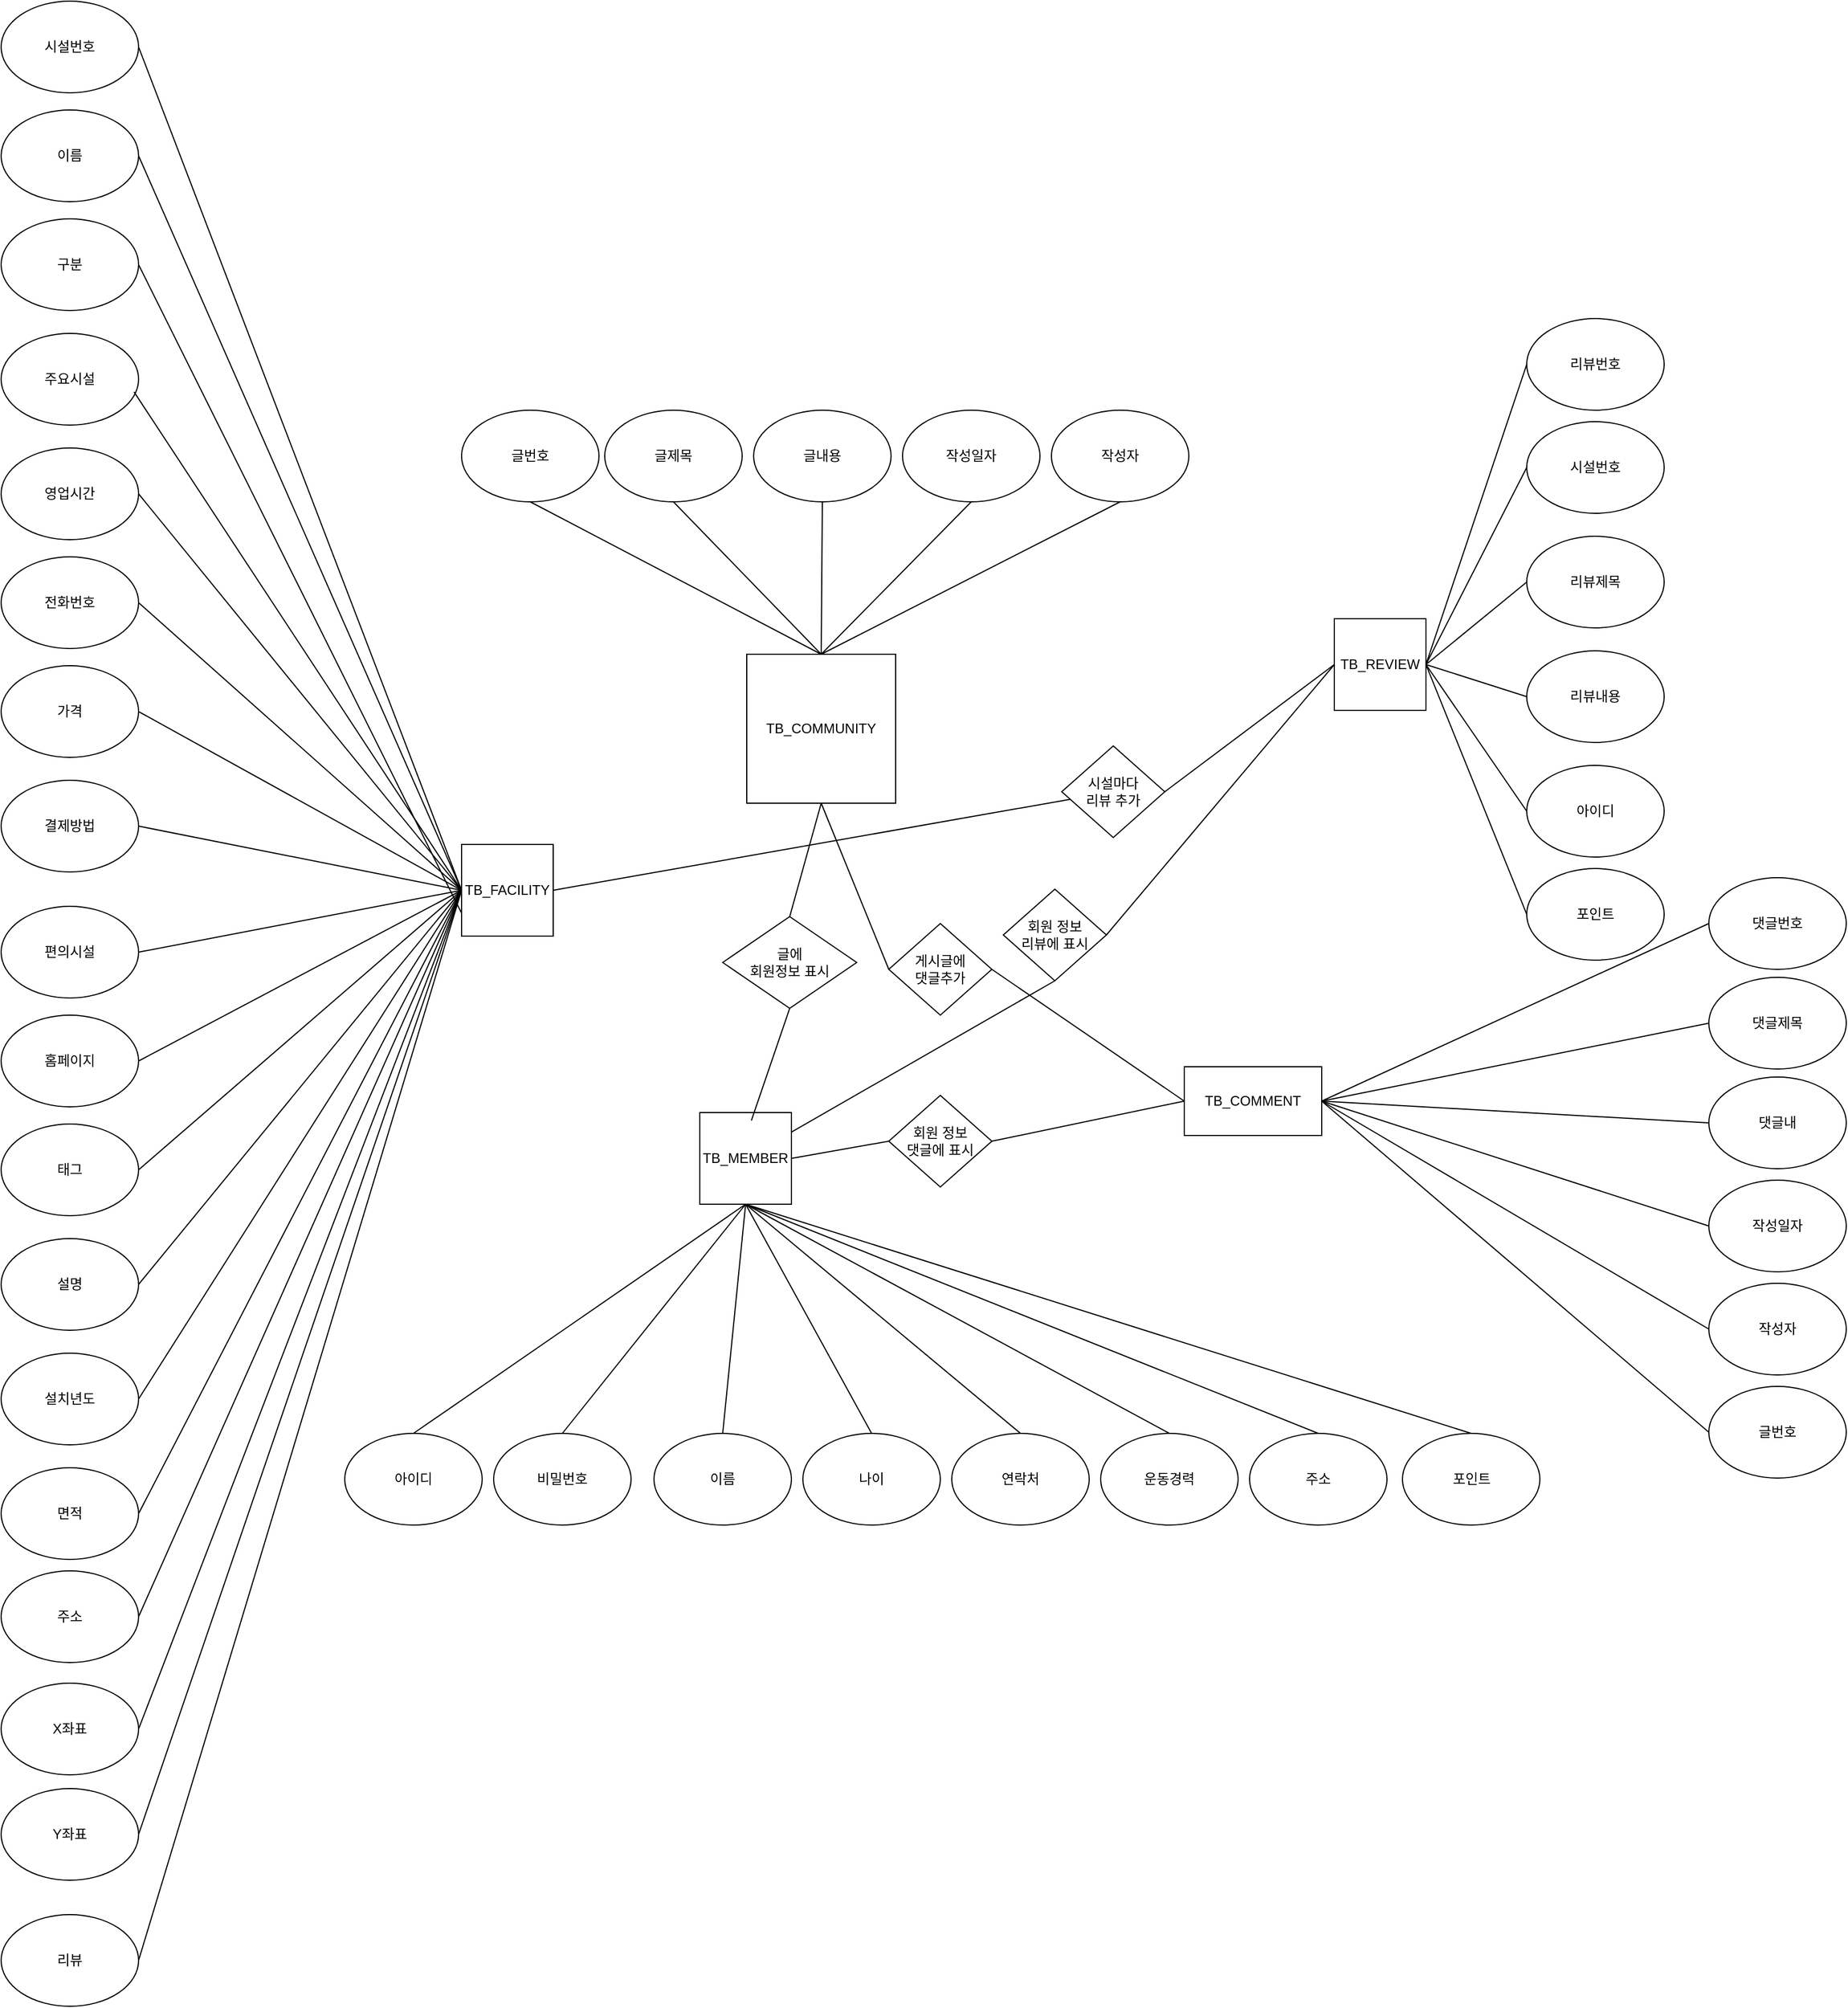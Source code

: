<mxfile version="21.6.6" type="github">
  <diagram id="prtHgNgQTEPvFCAcTncT" name="Page-1">
    <mxGraphModel dx="2700" dy="2187" grid="0" gridSize="10" guides="1" tooltips="1" connect="1" arrows="1" fold="1" page="0" pageScale="1" pageWidth="827" pageHeight="1169" math="0" shadow="0">
      <root>
        <mxCell id="0" />
        <mxCell id="1" parent="0" />
        <mxCell id="vGOoMCBMk2-ikO05M16r-1" value="시설번호" style="ellipse;whiteSpace=wrap;html=1;" parent="1" vertex="1">
          <mxGeometry x="-810" y="-1150" width="120" height="80" as="geometry" />
        </mxCell>
        <mxCell id="vGOoMCBMk2-ikO05M16r-2" value="TB_FACILITY" style="whiteSpace=wrap;html=1;aspect=fixed;" parent="1" vertex="1">
          <mxGeometry x="-408" y="-414" width="80" height="80" as="geometry" />
        </mxCell>
        <mxCell id="vGOoMCBMk2-ikO05M16r-4" value="" style="endArrow=none;html=1;rounded=0;exitX=1;exitY=0.5;exitDx=0;exitDy=0;entryX=0;entryY=0.5;entryDx=0;entryDy=0;" parent="1" source="vGOoMCBMk2-ikO05M16r-1" target="vGOoMCBMk2-ikO05M16r-2" edge="1">
          <mxGeometry width="50" height="50" relative="1" as="geometry">
            <mxPoint x="-330" y="-360" as="sourcePoint" />
            <mxPoint x="-280" y="-410" as="targetPoint" />
          </mxGeometry>
        </mxCell>
        <mxCell id="vGOoMCBMk2-ikO05M16r-5" value="이름" style="ellipse;whiteSpace=wrap;html=1;" parent="1" vertex="1">
          <mxGeometry x="-810" y="-1055" width="120" height="80" as="geometry" />
        </mxCell>
        <mxCell id="vGOoMCBMk2-ikO05M16r-6" value="" style="endArrow=none;html=1;rounded=0;exitX=1;exitY=0.5;exitDx=0;exitDy=0;entryX=0;entryY=0.5;entryDx=0;entryDy=0;" parent="1" source="vGOoMCBMk2-ikO05M16r-5" target="vGOoMCBMk2-ikO05M16r-2" edge="1">
          <mxGeometry width="50" height="50" relative="1" as="geometry">
            <mxPoint x="-560" y="-185" as="sourcePoint" />
            <mxPoint x="-350" y="-205" as="targetPoint" />
          </mxGeometry>
        </mxCell>
        <mxCell id="vGOoMCBMk2-ikO05M16r-7" value="구분" style="ellipse;whiteSpace=wrap;html=1;" parent="1" vertex="1">
          <mxGeometry x="-810" y="-960" width="120" height="80" as="geometry" />
        </mxCell>
        <mxCell id="vGOoMCBMk2-ikO05M16r-8" value="" style="endArrow=none;html=1;rounded=0;exitX=1;exitY=0.5;exitDx=0;exitDy=0;entryX=0;entryY=0.75;entryDx=0;entryDy=0;" parent="1" source="vGOoMCBMk2-ikO05M16r-7" target="vGOoMCBMk2-ikO05M16r-2" edge="1">
          <mxGeometry width="50" height="50" relative="1" as="geometry">
            <mxPoint x="-550" y="-105" as="sourcePoint" />
            <mxPoint x="-350" y="-280" as="targetPoint" />
          </mxGeometry>
        </mxCell>
        <mxCell id="vGOoMCBMk2-ikO05M16r-10" value="주요시설" style="ellipse;whiteSpace=wrap;html=1;" parent="1" vertex="1">
          <mxGeometry x="-810" y="-860" width="120" height="80" as="geometry" />
        </mxCell>
        <mxCell id="vGOoMCBMk2-ikO05M16r-11" value="" style="endArrow=none;html=1;rounded=0;exitX=0.967;exitY=0.638;exitDx=0;exitDy=0;exitPerimeter=0;entryX=0;entryY=0.5;entryDx=0;entryDy=0;" parent="1" source="vGOoMCBMk2-ikO05M16r-10" target="vGOoMCBMk2-ikO05M16r-2" edge="1">
          <mxGeometry width="50" height="50" relative="1" as="geometry">
            <mxPoint x="-690" y="-820" as="sourcePoint" />
            <mxPoint x="-421" y="-181" as="targetPoint" />
          </mxGeometry>
        </mxCell>
        <mxCell id="vGOoMCBMk2-ikO05M16r-20" value="결제방법" style="ellipse;whiteSpace=wrap;html=1;" parent="1" vertex="1">
          <mxGeometry x="-810" y="-470" width="120" height="80" as="geometry" />
        </mxCell>
        <mxCell id="vGOoMCBMk2-ikO05M16r-21" value="가격" style="ellipse;whiteSpace=wrap;html=1;" parent="1" vertex="1">
          <mxGeometry x="-810" y="-570" width="120" height="80" as="geometry" />
        </mxCell>
        <mxCell id="vGOoMCBMk2-ikO05M16r-22" value="전화번호" style="ellipse;whiteSpace=wrap;html=1;" parent="1" vertex="1">
          <mxGeometry x="-810" y="-665" width="120" height="80" as="geometry" />
        </mxCell>
        <mxCell id="vGOoMCBMk2-ikO05M16r-23" value="영업시간" style="ellipse;whiteSpace=wrap;html=1;" parent="1" vertex="1">
          <mxGeometry x="-810" y="-760" width="120" height="80" as="geometry" />
        </mxCell>
        <mxCell id="vGOoMCBMk2-ikO05M16r-24" value="편의시설" style="ellipse;whiteSpace=wrap;html=1;" parent="1" vertex="1">
          <mxGeometry x="-810" y="-360" width="120" height="80" as="geometry" />
        </mxCell>
        <mxCell id="vGOoMCBMk2-ikO05M16r-25" value="홈페이지" style="ellipse;whiteSpace=wrap;html=1;" parent="1" vertex="1">
          <mxGeometry x="-810" y="-265" width="120" height="80" as="geometry" />
        </mxCell>
        <mxCell id="vGOoMCBMk2-ikO05M16r-26" value="태그" style="ellipse;whiteSpace=wrap;html=1;" parent="1" vertex="1">
          <mxGeometry x="-810" y="-170" width="120" height="80" as="geometry" />
        </mxCell>
        <mxCell id="vGOoMCBMk2-ikO05M16r-27" value="설명" style="ellipse;whiteSpace=wrap;html=1;" parent="1" vertex="1">
          <mxGeometry x="-810" y="-70" width="120" height="80" as="geometry" />
        </mxCell>
        <mxCell id="ZeWv8mCZg6Lv4Q8P0mIy-1" value="X좌표" style="ellipse;whiteSpace=wrap;html=1;" parent="1" vertex="1">
          <mxGeometry x="-810" y="318" width="120" height="80" as="geometry" />
        </mxCell>
        <mxCell id="ZeWv8mCZg6Lv4Q8P0mIy-2" value="설치년도" style="ellipse;whiteSpace=wrap;html=1;" parent="1" vertex="1">
          <mxGeometry x="-810" y="30" width="120" height="80" as="geometry" />
        </mxCell>
        <mxCell id="ZeWv8mCZg6Lv4Q8P0mIy-3" value="면적" style="ellipse;whiteSpace=wrap;html=1;" parent="1" vertex="1">
          <mxGeometry x="-810" y="130" width="120" height="80" as="geometry" />
        </mxCell>
        <mxCell id="ZeWv8mCZg6Lv4Q8P0mIy-4" value="주소" style="ellipse;whiteSpace=wrap;html=1;" parent="1" vertex="1">
          <mxGeometry x="-810" y="220" width="120" height="80" as="geometry" />
        </mxCell>
        <mxCell id="ZeWv8mCZg6Lv4Q8P0mIy-5" value="Y좌표" style="ellipse;whiteSpace=wrap;html=1;" parent="1" vertex="1">
          <mxGeometry x="-810" y="410" width="120" height="80" as="geometry" />
        </mxCell>
        <mxCell id="ZeWv8mCZg6Lv4Q8P0mIy-7" value="리뷰" style="ellipse;whiteSpace=wrap;html=1;" parent="1" vertex="1">
          <mxGeometry x="-810" y="520" width="120" height="80" as="geometry" />
        </mxCell>
        <mxCell id="ZeWv8mCZg6Lv4Q8P0mIy-8" value="" style="endArrow=none;html=1;rounded=0;exitX=1;exitY=0.5;exitDx=0;exitDy=0;entryX=0;entryY=0.5;entryDx=0;entryDy=0;" parent="1" source="vGOoMCBMk2-ikO05M16r-20" target="vGOoMCBMk2-ikO05M16r-2" edge="1">
          <mxGeometry width="50" height="50" relative="1" as="geometry">
            <mxPoint x="-800" y="-394.5" as="sourcePoint" />
            <mxPoint x="-456" y="134.5" as="targetPoint" />
          </mxGeometry>
        </mxCell>
        <mxCell id="ZeWv8mCZg6Lv4Q8P0mIy-9" value="" style="endArrow=none;html=1;rounded=0;exitX=1;exitY=0.5;exitDx=0;exitDy=0;entryX=0;entryY=0.5;entryDx=0;entryDy=0;" parent="1" source="vGOoMCBMk2-ikO05M16r-21" target="vGOoMCBMk2-ikO05M16r-2" edge="1">
          <mxGeometry width="50" height="50" relative="1" as="geometry">
            <mxPoint x="-1060" y="-520" as="sourcePoint" />
            <mxPoint x="-720" y="120" as="targetPoint" />
          </mxGeometry>
        </mxCell>
        <mxCell id="ZeWv8mCZg6Lv4Q8P0mIy-10" value="" style="endArrow=none;html=1;rounded=0;exitX=1;exitY=0.5;exitDx=0;exitDy=0;entryX=0;entryY=0.5;entryDx=0;entryDy=0;" parent="1" source="vGOoMCBMk2-ikO05M16r-22" target="vGOoMCBMk2-ikO05M16r-2" edge="1">
          <mxGeometry width="50" height="50" relative="1" as="geometry">
            <mxPoint x="-640" y="-665" as="sourcePoint" />
            <mxPoint x="-326.04" y="-30" as="targetPoint" />
          </mxGeometry>
        </mxCell>
        <mxCell id="ZeWv8mCZg6Lv4Q8P0mIy-11" value="" style="endArrow=none;html=1;rounded=0;exitX=1;exitY=0.5;exitDx=0;exitDy=0;entryX=0;entryY=0.5;entryDx=0;entryDy=0;" parent="1" source="vGOoMCBMk2-ikO05M16r-23" target="vGOoMCBMk2-ikO05M16r-2" edge="1">
          <mxGeometry width="50" height="50" relative="1" as="geometry">
            <mxPoint x="-716.04" y="-860" as="sourcePoint" />
            <mxPoint x="-376.04" y="-30" as="targetPoint" />
          </mxGeometry>
        </mxCell>
        <mxCell id="ZeWv8mCZg6Lv4Q8P0mIy-12" value="" style="endArrow=none;html=1;rounded=0;exitX=1;exitY=0.5;exitDx=0;exitDy=0;entryX=0;entryY=0.5;entryDx=0;entryDy=0;" parent="1" source="vGOoMCBMk2-ikO05M16r-26" target="vGOoMCBMk2-ikO05M16r-2" edge="1">
          <mxGeometry width="50" height="50" relative="1" as="geometry">
            <mxPoint x="-700" y="-200" as="sourcePoint" />
            <mxPoint x="-360" y="240" as="targetPoint" />
          </mxGeometry>
        </mxCell>
        <mxCell id="ZeWv8mCZg6Lv4Q8P0mIy-13" value="" style="endArrow=none;html=1;rounded=0;exitX=1;exitY=0.5;exitDx=0;exitDy=0;entryX=0;entryY=0.5;entryDx=0;entryDy=0;" parent="1" source="vGOoMCBMk2-ikO05M16r-24" target="vGOoMCBMk2-ikO05M16r-2" edge="1">
          <mxGeometry width="50" height="50" relative="1" as="geometry">
            <mxPoint x="-680.04" y="-370.04" as="sourcePoint" />
            <mxPoint x="-336.04" y="158.96" as="targetPoint" />
          </mxGeometry>
        </mxCell>
        <mxCell id="ZeWv8mCZg6Lv4Q8P0mIy-14" value="" style="endArrow=none;html=1;rounded=0;entryX=0;entryY=0.5;entryDx=0;entryDy=0;exitX=1;exitY=0.5;exitDx=0;exitDy=0;" parent="1" source="vGOoMCBMk2-ikO05M16r-25" target="vGOoMCBMk2-ikO05M16r-2" edge="1">
          <mxGeometry width="50" height="50" relative="1" as="geometry">
            <mxPoint x="-670" y="-220" as="sourcePoint" />
            <mxPoint x="-370" y="110.0" as="targetPoint" />
          </mxGeometry>
        </mxCell>
        <mxCell id="ZeWv8mCZg6Lv4Q8P0mIy-15" value="" style="endArrow=none;html=1;rounded=0;exitX=1;exitY=0.5;exitDx=0;exitDy=0;entryX=0;entryY=0.5;entryDx=0;entryDy=0;" parent="1" source="vGOoMCBMk2-ikO05M16r-27" target="vGOoMCBMk2-ikO05M16r-2" edge="1">
          <mxGeometry width="50" height="50" relative="1" as="geometry">
            <mxPoint x="-676.04" y="-91.04" as="sourcePoint" />
            <mxPoint x="-336.04" y="158.96" as="targetPoint" />
          </mxGeometry>
        </mxCell>
        <mxCell id="ZeWv8mCZg6Lv4Q8P0mIy-16" value="" style="endArrow=none;html=1;rounded=0;exitX=1;exitY=0.5;exitDx=0;exitDy=0;entryX=0;entryY=0.5;entryDx=0;entryDy=0;" parent="1" source="ZeWv8mCZg6Lv4Q8P0mIy-2" target="vGOoMCBMk2-ikO05M16r-2" edge="1">
          <mxGeometry width="50" height="50" relative="1" as="geometry">
            <mxPoint x="-690" y="80.0" as="sourcePoint" />
            <mxPoint x="-350" y="230.0" as="targetPoint" />
          </mxGeometry>
        </mxCell>
        <mxCell id="ZeWv8mCZg6Lv4Q8P0mIy-26" value="" style="endArrow=none;html=1;rounded=0;entryX=0;entryY=0.5;entryDx=0;entryDy=0;exitX=1;exitY=0.5;exitDx=0;exitDy=0;" parent="1" source="ZeWv8mCZg6Lv4Q8P0mIy-4" target="vGOoMCBMk2-ikO05M16r-2" edge="1">
          <mxGeometry width="50" height="50" relative="1" as="geometry">
            <mxPoint x="-590" y="240" as="sourcePoint" />
            <mxPoint x="-340" y="190" as="targetPoint" />
          </mxGeometry>
        </mxCell>
        <mxCell id="ZeWv8mCZg6Lv4Q8P0mIy-27" value="" style="endArrow=none;html=1;rounded=0;exitX=1;exitY=0.5;exitDx=0;exitDy=0;entryX=0;entryY=0.5;entryDx=0;entryDy=0;" parent="1" source="ZeWv8mCZg6Lv4Q8P0mIy-1" target="vGOoMCBMk2-ikO05M16r-2" edge="1">
          <mxGeometry width="50" height="50" relative="1" as="geometry">
            <mxPoint x="-700" y="330" as="sourcePoint" />
            <mxPoint x="-360" y="180" as="targetPoint" />
          </mxGeometry>
        </mxCell>
        <mxCell id="ZeWv8mCZg6Lv4Q8P0mIy-28" value="" style="endArrow=none;html=1;rounded=0;exitX=1;exitY=0.5;exitDx=0;exitDy=0;entryX=0;entryY=0.5;entryDx=0;entryDy=0;" parent="1" source="ZeWv8mCZg6Lv4Q8P0mIy-5" target="vGOoMCBMk2-ikO05M16r-2" edge="1">
          <mxGeometry width="50" height="50" relative="1" as="geometry">
            <mxPoint x="-670" y="420" as="sourcePoint" />
            <mxPoint x="-330" y="170" as="targetPoint" />
          </mxGeometry>
        </mxCell>
        <mxCell id="ZeWv8mCZg6Lv4Q8P0mIy-29" value="" style="endArrow=none;html=1;rounded=0;exitX=1;exitY=0.5;exitDx=0;exitDy=0;entryX=0;entryY=0.5;entryDx=0;entryDy=0;" parent="1" source="ZeWv8mCZg6Lv4Q8P0mIy-7" target="vGOoMCBMk2-ikO05M16r-2" edge="1">
          <mxGeometry width="50" height="50" relative="1" as="geometry">
            <mxPoint x="-690" y="565" as="sourcePoint" />
            <mxPoint x="-340" y="-280" as="targetPoint" />
          </mxGeometry>
        </mxCell>
        <mxCell id="ZeWv8mCZg6Lv4Q8P0mIy-30" value="" style="endArrow=none;html=1;rounded=0;exitX=1;exitY=0.5;exitDx=0;exitDy=0;entryX=0;entryY=0.5;entryDx=0;entryDy=0;" parent="1" source="ZeWv8mCZg6Lv4Q8P0mIy-3" target="vGOoMCBMk2-ikO05M16r-2" edge="1">
          <mxGeometry width="50" height="50" relative="1" as="geometry">
            <mxPoint x="-690" y="150" as="sourcePoint" />
            <mxPoint x="-330" y="150" as="targetPoint" />
          </mxGeometry>
        </mxCell>
        <mxCell id="ZeWv8mCZg6Lv4Q8P0mIy-32" value="TB_COMMENT" style="rounded=0;whiteSpace=wrap;html=1;" parent="1" vertex="1">
          <mxGeometry x="223" y="-220" width="120" height="60" as="geometry" />
        </mxCell>
        <mxCell id="ZeWv8mCZg6Lv4Q8P0mIy-36" value="TB_REVIEW" style="whiteSpace=wrap;html=1;aspect=fixed;" parent="1" vertex="1">
          <mxGeometry x="354" y="-611" width="80" height="80" as="geometry" />
        </mxCell>
        <mxCell id="ZeWv8mCZg6Lv4Q8P0mIy-82" value="리뷰번호" style="ellipse;whiteSpace=wrap;html=1;" parent="1" vertex="1">
          <mxGeometry x="522" y="-873" width="120" height="80" as="geometry" />
        </mxCell>
        <mxCell id="ZeWv8mCZg6Lv4Q8P0mIy-83" value="시설번호" style="ellipse;whiteSpace=wrap;html=1;" parent="1" vertex="1">
          <mxGeometry x="522" y="-783" width="120" height="80" as="geometry" />
        </mxCell>
        <mxCell id="ZeWv8mCZg6Lv4Q8P0mIy-84" value="리뷰제목" style="ellipse;whiteSpace=wrap;html=1;" parent="1" vertex="1">
          <mxGeometry x="522" y="-683" width="120" height="80" as="geometry" />
        </mxCell>
        <mxCell id="ZeWv8mCZg6Lv4Q8P0mIy-85" value="리뷰내용" style="ellipse;whiteSpace=wrap;html=1;" parent="1" vertex="1">
          <mxGeometry x="522" y="-583" width="120" height="80" as="geometry" />
        </mxCell>
        <mxCell id="ZeWv8mCZg6Lv4Q8P0mIy-86" value="아이디" style="ellipse;whiteSpace=wrap;html=1;" parent="1" vertex="1">
          <mxGeometry x="522" y="-483" width="120" height="80" as="geometry" />
        </mxCell>
        <mxCell id="ZeWv8mCZg6Lv4Q8P0mIy-87" value="포인트" style="ellipse;whiteSpace=wrap;html=1;" parent="1" vertex="1">
          <mxGeometry x="522" y="-393" width="120" height="80" as="geometry" />
        </mxCell>
        <mxCell id="ZeWv8mCZg6Lv4Q8P0mIy-88" value="" style="endArrow=none;html=1;rounded=0;entryX=0;entryY=0.5;entryDx=0;entryDy=0;exitX=1;exitY=0.5;exitDx=0;exitDy=0;" parent="1" source="ZeWv8mCZg6Lv4Q8P0mIy-36" target="ZeWv8mCZg6Lv4Q8P0mIy-82" edge="1">
          <mxGeometry width="50" height="50" relative="1" as="geometry">
            <mxPoint x="30" y="-100" as="sourcePoint" />
            <mxPoint x="80" y="-150" as="targetPoint" />
          </mxGeometry>
        </mxCell>
        <mxCell id="ZeWv8mCZg6Lv4Q8P0mIy-89" value="" style="endArrow=none;html=1;rounded=0;entryX=0;entryY=0.5;entryDx=0;entryDy=0;exitX=1;exitY=0.5;exitDx=0;exitDy=0;" parent="1" source="ZeWv8mCZg6Lv4Q8P0mIy-36" target="ZeWv8mCZg6Lv4Q8P0mIy-83" edge="1">
          <mxGeometry width="50" height="50" relative="1" as="geometry">
            <mxPoint x="100" y="-160" as="sourcePoint" />
            <mxPoint x="150" y="-210" as="targetPoint" />
          </mxGeometry>
        </mxCell>
        <mxCell id="ZeWv8mCZg6Lv4Q8P0mIy-90" value="" style="endArrow=none;html=1;rounded=0;entryX=0;entryY=0.5;entryDx=0;entryDy=0;exitX=1;exitY=0.5;exitDx=0;exitDy=0;" parent="1" source="ZeWv8mCZg6Lv4Q8P0mIy-36" target="ZeWv8mCZg6Lv4Q8P0mIy-84" edge="1">
          <mxGeometry width="50" height="50" relative="1" as="geometry">
            <mxPoint x="170" y="-90" as="sourcePoint" />
            <mxPoint x="220" y="-140" as="targetPoint" />
          </mxGeometry>
        </mxCell>
        <mxCell id="ZeWv8mCZg6Lv4Q8P0mIy-91" value="" style="endArrow=none;html=1;rounded=0;exitX=1;exitY=0.5;exitDx=0;exitDy=0;entryX=0;entryY=0.5;entryDx=0;entryDy=0;" parent="1" source="ZeWv8mCZg6Lv4Q8P0mIy-36" target="ZeWv8mCZg6Lv4Q8P0mIy-85" edge="1">
          <mxGeometry width="50" height="50" relative="1" as="geometry">
            <mxPoint x="200" y="-350" as="sourcePoint" />
            <mxPoint x="250" y="-400" as="targetPoint" />
          </mxGeometry>
        </mxCell>
        <mxCell id="ZeWv8mCZg6Lv4Q8P0mIy-93" value="" style="endArrow=none;html=1;rounded=0;exitX=1;exitY=0.5;exitDx=0;exitDy=0;entryX=0;entryY=0.5;entryDx=0;entryDy=0;" parent="1" source="ZeWv8mCZg6Lv4Q8P0mIy-36" target="ZeWv8mCZg6Lv4Q8P0mIy-87" edge="1">
          <mxGeometry width="50" height="50" relative="1" as="geometry">
            <mxPoint x="130" y="-160" as="sourcePoint" />
            <mxPoint x="310" y="-390" as="targetPoint" />
          </mxGeometry>
        </mxCell>
        <mxCell id="ZeWv8mCZg6Lv4Q8P0mIy-94" value="" style="endArrow=none;html=1;rounded=0;entryX=0;entryY=0.5;entryDx=0;entryDy=0;exitX=1;exitY=0.5;exitDx=0;exitDy=0;" parent="1" source="ZeWv8mCZg6Lv4Q8P0mIy-36" target="ZeWv8mCZg6Lv4Q8P0mIy-86" edge="1">
          <mxGeometry width="50" height="50" relative="1" as="geometry">
            <mxPoint x="130" y="-160" as="sourcePoint" />
            <mxPoint x="310" y="-490" as="targetPoint" />
          </mxGeometry>
        </mxCell>
        <mxCell id="ZeWv8mCZg6Lv4Q8P0mIy-95" value="TB_MEMBER" style="whiteSpace=wrap;html=1;aspect=fixed;" parent="1" vertex="1">
          <mxGeometry x="-200" y="-180" width="80" height="80" as="geometry" />
        </mxCell>
        <mxCell id="ZeWv8mCZg6Lv4Q8P0mIy-97" value="아이디" style="ellipse;whiteSpace=wrap;html=1;" parent="1" vertex="1">
          <mxGeometry x="-510" y="100" width="120" height="80" as="geometry" />
        </mxCell>
        <mxCell id="ZeWv8mCZg6Lv4Q8P0mIy-98" value="" style="endArrow=none;html=1;rounded=0;entryX=0.5;entryY=1;entryDx=0;entryDy=0;exitX=0.5;exitY=0;exitDx=0;exitDy=0;" parent="1" source="ZeWv8mCZg6Lv4Q8P0mIy-97" target="ZeWv8mCZg6Lv4Q8P0mIy-95" edge="1">
          <mxGeometry width="50" height="50" relative="1" as="geometry">
            <mxPoint x="-210" y="50" as="sourcePoint" />
            <mxPoint x="-160" as="targetPoint" />
          </mxGeometry>
        </mxCell>
        <mxCell id="ZeWv8mCZg6Lv4Q8P0mIy-99" value="비밀번호" style="ellipse;whiteSpace=wrap;html=1;" parent="1" vertex="1">
          <mxGeometry x="-380" y="100" width="120" height="80" as="geometry" />
        </mxCell>
        <mxCell id="ZeWv8mCZg6Lv4Q8P0mIy-100" value="" style="endArrow=none;html=1;rounded=0;exitX=0.5;exitY=0;exitDx=0;exitDy=0;entryX=0.5;entryY=1;entryDx=0;entryDy=0;" parent="1" source="ZeWv8mCZg6Lv4Q8P0mIy-99" target="ZeWv8mCZg6Lv4Q8P0mIy-95" edge="1">
          <mxGeometry width="50" height="50" relative="1" as="geometry">
            <mxPoint x="-160" y="100" as="sourcePoint" />
            <mxPoint x="-100" y="-40" as="targetPoint" />
          </mxGeometry>
        </mxCell>
        <mxCell id="ZeWv8mCZg6Lv4Q8P0mIy-101" value="이름" style="ellipse;whiteSpace=wrap;html=1;" parent="1" vertex="1">
          <mxGeometry x="-240" y="100" width="120" height="80" as="geometry" />
        </mxCell>
        <mxCell id="ZeWv8mCZg6Lv4Q8P0mIy-102" value="나이" style="ellipse;whiteSpace=wrap;html=1;" parent="1" vertex="1">
          <mxGeometry x="-110" y="100" width="120" height="80" as="geometry" />
        </mxCell>
        <mxCell id="ZeWv8mCZg6Lv4Q8P0mIy-103" value="연락처" style="ellipse;whiteSpace=wrap;html=1;" parent="1" vertex="1">
          <mxGeometry x="20" y="100" width="120" height="80" as="geometry" />
        </mxCell>
        <mxCell id="ZeWv8mCZg6Lv4Q8P0mIy-104" value="운동경력" style="ellipse;whiteSpace=wrap;html=1;" parent="1" vertex="1">
          <mxGeometry x="150" y="100" width="120" height="80" as="geometry" />
        </mxCell>
        <mxCell id="ZeWv8mCZg6Lv4Q8P0mIy-105" value="주소" style="ellipse;whiteSpace=wrap;html=1;" parent="1" vertex="1">
          <mxGeometry x="280" y="100" width="120" height="80" as="geometry" />
        </mxCell>
        <mxCell id="ZeWv8mCZg6Lv4Q8P0mIy-106" value="포인트" style="ellipse;whiteSpace=wrap;html=1;" parent="1" vertex="1">
          <mxGeometry x="413.5" y="100" width="120" height="80" as="geometry" />
        </mxCell>
        <mxCell id="ZeWv8mCZg6Lv4Q8P0mIy-107" value="" style="endArrow=none;html=1;rounded=0;entryX=0.5;entryY=1;entryDx=0;entryDy=0;exitX=0.5;exitY=0;exitDx=0;exitDy=0;" parent="1" source="ZeWv8mCZg6Lv4Q8P0mIy-101" target="ZeWv8mCZg6Lv4Q8P0mIy-95" edge="1">
          <mxGeometry width="50" height="50" relative="1" as="geometry">
            <mxPoint x="-180" y="370" as="sourcePoint" />
            <mxPoint x="-130" y="320" as="targetPoint" />
          </mxGeometry>
        </mxCell>
        <mxCell id="ZeWv8mCZg6Lv4Q8P0mIy-108" value="" style="endArrow=none;html=1;rounded=0;entryX=0.5;entryY=1;entryDx=0;entryDy=0;exitX=0.5;exitY=0;exitDx=0;exitDy=0;" parent="1" source="ZeWv8mCZg6Lv4Q8P0mIy-102" target="ZeWv8mCZg6Lv4Q8P0mIy-95" edge="1">
          <mxGeometry width="50" height="50" relative="1" as="geometry">
            <mxPoint x="-160" y="370" as="sourcePoint" />
            <mxPoint x="-110" y="320" as="targetPoint" />
          </mxGeometry>
        </mxCell>
        <mxCell id="ZeWv8mCZg6Lv4Q8P0mIy-109" value="" style="endArrow=none;html=1;rounded=0;entryX=0.5;entryY=1;entryDx=0;entryDy=0;exitX=0.5;exitY=0;exitDx=0;exitDy=0;" parent="1" source="ZeWv8mCZg6Lv4Q8P0mIy-103" target="ZeWv8mCZg6Lv4Q8P0mIy-95" edge="1">
          <mxGeometry width="50" height="50" relative="1" as="geometry">
            <mxPoint x="50" y="50" as="sourcePoint" />
            <mxPoint x="400" y="-90" as="targetPoint" />
          </mxGeometry>
        </mxCell>
        <mxCell id="ZeWv8mCZg6Lv4Q8P0mIy-110" value="" style="endArrow=none;html=1;rounded=0;exitX=0.5;exitY=0;exitDx=0;exitDy=0;entryX=0.5;entryY=1;entryDx=0;entryDy=0;" parent="1" source="ZeWv8mCZg6Lv4Q8P0mIy-104" target="ZeWv8mCZg6Lv4Q8P0mIy-95" edge="1">
          <mxGeometry width="50" height="50" relative="1" as="geometry">
            <mxPoint x="180" y="50" as="sourcePoint" />
            <mxPoint x="400" y="-90" as="targetPoint" />
          </mxGeometry>
        </mxCell>
        <mxCell id="ZeWv8mCZg6Lv4Q8P0mIy-111" value="" style="endArrow=none;html=1;rounded=0;entryX=0.5;entryY=1;entryDx=0;entryDy=0;exitX=0.5;exitY=0;exitDx=0;exitDy=0;" parent="1" source="ZeWv8mCZg6Lv4Q8P0mIy-105" target="ZeWv8mCZg6Lv4Q8P0mIy-95" edge="1">
          <mxGeometry width="50" height="50" relative="1" as="geometry">
            <mxPoint x="310" y="100" as="sourcePoint" />
            <mxPoint x="390" y="-40" as="targetPoint" />
          </mxGeometry>
        </mxCell>
        <mxCell id="ZeWv8mCZg6Lv4Q8P0mIy-112" value="" style="endArrow=none;html=1;rounded=0;entryX=0.5;entryY=1;entryDx=0;entryDy=0;exitX=0.5;exitY=0;exitDx=0;exitDy=0;" parent="1" source="ZeWv8mCZg6Lv4Q8P0mIy-106" target="ZeWv8mCZg6Lv4Q8P0mIy-95" edge="1">
          <mxGeometry width="50" height="50" relative="1" as="geometry">
            <mxPoint x="450" y="50" as="sourcePoint" />
            <mxPoint x="400" y="-90" as="targetPoint" />
          </mxGeometry>
        </mxCell>
        <mxCell id="ZeWv8mCZg6Lv4Q8P0mIy-114" value="TB_COMMUNITY" style="whiteSpace=wrap;html=1;aspect=fixed;" parent="1" vertex="1">
          <mxGeometry x="-159" y="-580" width="130" height="130" as="geometry" />
        </mxCell>
        <mxCell id="ZeWv8mCZg6Lv4Q8P0mIy-115" value="글번호" style="ellipse;whiteSpace=wrap;html=1;" parent="1" vertex="1">
          <mxGeometry x="-408" y="-793" width="120" height="80" as="geometry" />
        </mxCell>
        <mxCell id="ZeWv8mCZg6Lv4Q8P0mIy-116" value="글제목" style="ellipse;whiteSpace=wrap;html=1;" parent="1" vertex="1">
          <mxGeometry x="-283" y="-793" width="120" height="80" as="geometry" />
        </mxCell>
        <mxCell id="ZeWv8mCZg6Lv4Q8P0mIy-117" value="글내용" style="ellipse;whiteSpace=wrap;html=1;" parent="1" vertex="1">
          <mxGeometry x="-153" y="-793" width="120" height="80" as="geometry" />
        </mxCell>
        <mxCell id="ZeWv8mCZg6Lv4Q8P0mIy-118" value="작성일자" style="ellipse;whiteSpace=wrap;html=1;" parent="1" vertex="1">
          <mxGeometry x="-23" y="-793" width="120" height="80" as="geometry" />
        </mxCell>
        <mxCell id="ZeWv8mCZg6Lv4Q8P0mIy-119" value="작성자" style="ellipse;whiteSpace=wrap;html=1;" parent="1" vertex="1">
          <mxGeometry x="107" y="-793" width="120" height="80" as="geometry" />
        </mxCell>
        <mxCell id="ZeWv8mCZg6Lv4Q8P0mIy-121" value="" style="endArrow=none;html=1;rounded=0;entryX=0.5;entryY=0;entryDx=0;entryDy=0;exitX=0.5;exitY=1;exitDx=0;exitDy=0;" parent="1" source="ZeWv8mCZg6Lv4Q8P0mIy-115" target="ZeWv8mCZg6Lv4Q8P0mIy-114" edge="1">
          <mxGeometry width="50" height="50" relative="1" as="geometry">
            <mxPoint x="-270" y="-470" as="sourcePoint" />
            <mxPoint x="-220" y="-520" as="targetPoint" />
          </mxGeometry>
        </mxCell>
        <mxCell id="ZeWv8mCZg6Lv4Q8P0mIy-122" value="" style="endArrow=none;html=1;rounded=0;entryX=0.5;entryY=0;entryDx=0;entryDy=0;exitX=0.5;exitY=1;exitDx=0;exitDy=0;" parent="1" source="ZeWv8mCZg6Lv4Q8P0mIy-116" target="ZeWv8mCZg6Lv4Q8P0mIy-114" edge="1">
          <mxGeometry width="50" height="50" relative="1" as="geometry">
            <mxPoint x="-300" y="-450" as="sourcePoint" />
            <mxPoint x="-250" y="-500" as="targetPoint" />
          </mxGeometry>
        </mxCell>
        <mxCell id="ZeWv8mCZg6Lv4Q8P0mIy-123" value="" style="endArrow=none;html=1;rounded=0;exitX=0.5;exitY=1;exitDx=0;exitDy=0;entryX=0.5;entryY=0;entryDx=0;entryDy=0;" parent="1" source="ZeWv8mCZg6Lv4Q8P0mIy-117" target="ZeWv8mCZg6Lv4Q8P0mIy-114" edge="1">
          <mxGeometry width="50" height="50" relative="1" as="geometry">
            <mxPoint x="-110" y="-510" as="sourcePoint" />
            <mxPoint x="-60" y="-560" as="targetPoint" />
          </mxGeometry>
        </mxCell>
        <mxCell id="ZeWv8mCZg6Lv4Q8P0mIy-124" value="" style="endArrow=none;html=1;rounded=0;entryX=0.5;entryY=1;entryDx=0;entryDy=0;exitX=0.5;exitY=0;exitDx=0;exitDy=0;" parent="1" source="ZeWv8mCZg6Lv4Q8P0mIy-114" target="ZeWv8mCZg6Lv4Q8P0mIy-118" edge="1">
          <mxGeometry width="50" height="50" relative="1" as="geometry">
            <mxPoint x="-270" y="-810" as="sourcePoint" />
            <mxPoint x="25" y="-720" as="targetPoint" />
          </mxGeometry>
        </mxCell>
        <mxCell id="ZeWv8mCZg6Lv4Q8P0mIy-125" value="" style="endArrow=none;html=1;rounded=0;entryX=0.5;entryY=1;entryDx=0;entryDy=0;exitX=0.5;exitY=0;exitDx=0;exitDy=0;" parent="1" source="ZeWv8mCZg6Lv4Q8P0mIy-114" target="ZeWv8mCZg6Lv4Q8P0mIy-119" edge="1">
          <mxGeometry width="50" height="50" relative="1" as="geometry">
            <mxPoint x="-140" y="-810" as="sourcePoint" />
            <mxPoint x="25" y="-720" as="targetPoint" />
          </mxGeometry>
        </mxCell>
        <mxCell id="kVw5c4QJEjsjnRAmu5jp-2" value="시설마다&lt;br&gt;리뷰 추가" style="rhombus;whiteSpace=wrap;html=1;" parent="1" vertex="1">
          <mxGeometry x="116" y="-500" width="90" height="80" as="geometry" />
        </mxCell>
        <mxCell id="kVw5c4QJEjsjnRAmu5jp-3" value="" style="endArrow=none;html=1;rounded=0;exitX=1;exitY=0.5;exitDx=0;exitDy=0;" parent="1" source="vGOoMCBMk2-ikO05M16r-2" target="kVw5c4QJEjsjnRAmu5jp-2" edge="1">
          <mxGeometry width="50" height="50" relative="1" as="geometry">
            <mxPoint x="-378" y="-303" as="sourcePoint" />
            <mxPoint x="-328" y="-353" as="targetPoint" />
          </mxGeometry>
        </mxCell>
        <mxCell id="kVw5c4QJEjsjnRAmu5jp-4" value="" style="endArrow=none;html=1;rounded=0;exitX=1;exitY=0.5;exitDx=0;exitDy=0;entryX=0;entryY=0.5;entryDx=0;entryDy=0;" parent="1" source="kVw5c4QJEjsjnRAmu5jp-2" target="ZeWv8mCZg6Lv4Q8P0mIy-36" edge="1">
          <mxGeometry width="50" height="50" relative="1" as="geometry">
            <mxPoint x="-132" y="-307" as="sourcePoint" />
            <mxPoint x="26" y="-307" as="targetPoint" />
          </mxGeometry>
        </mxCell>
        <mxCell id="kVw5c4QJEjsjnRAmu5jp-6" value="회원 정보&lt;br&gt;리뷰에 표시" style="rhombus;whiteSpace=wrap;html=1;" parent="1" vertex="1">
          <mxGeometry x="65" y="-375" width="90" height="80" as="geometry" />
        </mxCell>
        <mxCell id="kVw5c4QJEjsjnRAmu5jp-8" value="" style="endArrow=none;html=1;rounded=0;exitX=1;exitY=0.5;exitDx=0;exitDy=0;entryX=0;entryY=0.5;entryDx=0;entryDy=0;" parent="1" source="kVw5c4QJEjsjnRAmu5jp-6" target="ZeWv8mCZg6Lv4Q8P0mIy-36" edge="1">
          <mxGeometry width="50" height="50" relative="1" as="geometry">
            <mxPoint x="-8" y="-242" as="sourcePoint" />
            <mxPoint x="190" y="-371" as="targetPoint" />
          </mxGeometry>
        </mxCell>
        <mxCell id="kVw5c4QJEjsjnRAmu5jp-14" value="" style="endArrow=none;html=1;rounded=0;entryX=0.5;entryY=1;entryDx=0;entryDy=0;" parent="1" source="ZeWv8mCZg6Lv4Q8P0mIy-95" target="kVw5c4QJEjsjnRAmu5jp-6" edge="1">
          <mxGeometry width="50" height="50" relative="1" as="geometry">
            <mxPoint x="-161" y="-177" as="sourcePoint" />
            <mxPoint x="-1" y="-294" as="targetPoint" />
          </mxGeometry>
        </mxCell>
        <mxCell id="kVw5c4QJEjsjnRAmu5jp-15" value="글에&lt;br&gt;회원정보 표시" style="rhombus;whiteSpace=wrap;html=1;" parent="1" vertex="1">
          <mxGeometry x="-180" y="-351" width="117" height="80" as="geometry" />
        </mxCell>
        <mxCell id="kVw5c4QJEjsjnRAmu5jp-16" value="" style="endArrow=none;html=1;rounded=0;exitX=0.563;exitY=0.087;exitDx=0;exitDy=0;exitPerimeter=0;entryX=0.5;entryY=1;entryDx=0;entryDy=0;" parent="1" source="ZeWv8mCZg6Lv4Q8P0mIy-95" target="kVw5c4QJEjsjnRAmu5jp-15" edge="1">
          <mxGeometry width="50" height="50" relative="1" as="geometry">
            <mxPoint x="-374" y="-220" as="sourcePoint" />
            <mxPoint x="-324" y="-264" as="targetPoint" />
          </mxGeometry>
        </mxCell>
        <mxCell id="kVw5c4QJEjsjnRAmu5jp-17" value="" style="endArrow=none;html=1;rounded=0;exitX=0.5;exitY=0;exitDx=0;exitDy=0;entryX=0.5;entryY=1;entryDx=0;entryDy=0;" parent="1" source="kVw5c4QJEjsjnRAmu5jp-15" target="ZeWv8mCZg6Lv4Q8P0mIy-114" edge="1">
          <mxGeometry width="50" height="50" relative="1" as="geometry">
            <mxPoint x="-128" y="-218" as="sourcePoint" />
            <mxPoint x="127" y="-277" as="targetPoint" />
          </mxGeometry>
        </mxCell>
        <mxCell id="kVw5c4QJEjsjnRAmu5jp-18" value="회원 정보&lt;br&gt;댓글에 표시" style="rhombus;whiteSpace=wrap;html=1;" parent="1" vertex="1">
          <mxGeometry x="-35" y="-195" width="90" height="80" as="geometry" />
        </mxCell>
        <mxCell id="kVw5c4QJEjsjnRAmu5jp-19" value="" style="endArrow=none;html=1;rounded=0;exitX=1;exitY=0.5;exitDx=0;exitDy=0;entryX=0;entryY=0.5;entryDx=0;entryDy=0;" parent="1" source="kVw5c4QJEjsjnRAmu5jp-18" target="ZeWv8mCZg6Lv4Q8P0mIy-32" edge="1">
          <mxGeometry width="50" height="50" relative="1" as="geometry">
            <mxPoint x="5" y="24" as="sourcePoint" />
            <mxPoint x="367" y="-305" as="targetPoint" />
          </mxGeometry>
        </mxCell>
        <mxCell id="kVw5c4QJEjsjnRAmu5jp-20" value="" style="endArrow=none;html=1;rounded=0;entryX=0;entryY=0.5;entryDx=0;entryDy=0;exitX=1;exitY=0.5;exitDx=0;exitDy=0;" parent="1" source="ZeWv8mCZg6Lv4Q8P0mIy-95" target="kVw5c4QJEjsjnRAmu5jp-18" edge="1">
          <mxGeometry width="50" height="50" relative="1" as="geometry">
            <mxPoint x="-107" y="103" as="sourcePoint" />
            <mxPoint x="12" y="-28" as="targetPoint" />
          </mxGeometry>
        </mxCell>
        <mxCell id="kVw5c4QJEjsjnRAmu5jp-21" value="게시글에&lt;br&gt;댓글추가" style="rhombus;whiteSpace=wrap;html=1;" parent="1" vertex="1">
          <mxGeometry x="-35" y="-345" width="90" height="80" as="geometry" />
        </mxCell>
        <mxCell id="kVw5c4QJEjsjnRAmu5jp-22" value="" style="endArrow=none;html=1;rounded=0;exitX=1;exitY=0.5;exitDx=0;exitDy=0;entryX=0;entryY=0.5;entryDx=0;entryDy=0;" parent="1" source="kVw5c4QJEjsjnRAmu5jp-21" target="ZeWv8mCZg6Lv4Q8P0mIy-32" edge="1">
          <mxGeometry width="50" height="50" relative="1" as="geometry">
            <mxPoint x="18" y="-110" as="sourcePoint" />
            <mxPoint x="127" y="-314" as="targetPoint" />
          </mxGeometry>
        </mxCell>
        <mxCell id="kVw5c4QJEjsjnRAmu5jp-23" value="" style="endArrow=none;html=1;rounded=0;entryX=0;entryY=0.5;entryDx=0;entryDy=0;exitX=0.5;exitY=1;exitDx=0;exitDy=0;" parent="1" source="ZeWv8mCZg6Lv4Q8P0mIy-114" target="kVw5c4QJEjsjnRAmu5jp-21" edge="1">
          <mxGeometry width="50" height="50" relative="1" as="geometry">
            <mxPoint x="-375" y="-415" as="sourcePoint" />
            <mxPoint x="25" y="-162" as="targetPoint" />
          </mxGeometry>
        </mxCell>
        <mxCell id="fensZFZWC3kl40g_37vL-1" value="댓글번호" style="ellipse;whiteSpace=wrap;html=1;" parent="1" vertex="1">
          <mxGeometry x="681" y="-385" width="120" height="80" as="geometry" />
        </mxCell>
        <mxCell id="fensZFZWC3kl40g_37vL-3" value="" style="endArrow=none;html=1;rounded=0;exitX=1;exitY=0.5;exitDx=0;exitDy=0;entryX=0;entryY=0.5;entryDx=0;entryDy=0;" parent="1" source="ZeWv8mCZg6Lv4Q8P0mIy-32" target="fensZFZWC3kl40g_37vL-1" edge="1">
          <mxGeometry width="50" height="50" relative="1" as="geometry">
            <mxPoint x="392" y="-185" as="sourcePoint" />
            <mxPoint x="442" y="-235" as="targetPoint" />
          </mxGeometry>
        </mxCell>
        <mxCell id="fensZFZWC3kl40g_37vL-4" value="댓글제목" style="ellipse;whiteSpace=wrap;html=1;" parent="1" vertex="1">
          <mxGeometry x="681" y="-298" width="120" height="80" as="geometry" />
        </mxCell>
        <mxCell id="fensZFZWC3kl40g_37vL-5" value="댓글내" style="ellipse;whiteSpace=wrap;html=1;" parent="1" vertex="1">
          <mxGeometry x="681" y="-211" width="120" height="80" as="geometry" />
        </mxCell>
        <mxCell id="fensZFZWC3kl40g_37vL-6" value="작성일자" style="ellipse;whiteSpace=wrap;html=1;" parent="1" vertex="1">
          <mxGeometry x="681" y="-121" width="120" height="80" as="geometry" />
        </mxCell>
        <mxCell id="fensZFZWC3kl40g_37vL-7" value="작성자" style="ellipse;whiteSpace=wrap;html=1;" parent="1" vertex="1">
          <mxGeometry x="681" y="-31" width="120" height="80" as="geometry" />
        </mxCell>
        <mxCell id="fensZFZWC3kl40g_37vL-8" value="" style="endArrow=none;html=1;rounded=0;entryX=0;entryY=0.5;entryDx=0;entryDy=0;exitX=1;exitY=0.5;exitDx=0;exitDy=0;" parent="1" source="ZeWv8mCZg6Lv4Q8P0mIy-32" target="fensZFZWC3kl40g_37vL-4" edge="1">
          <mxGeometry width="50" height="50" relative="1" as="geometry">
            <mxPoint x="404" y="-154" as="sourcePoint" />
            <mxPoint x="454" y="-204" as="targetPoint" />
          </mxGeometry>
        </mxCell>
        <mxCell id="fensZFZWC3kl40g_37vL-9" value="" style="endArrow=none;html=1;rounded=0;exitX=1;exitY=0.5;exitDx=0;exitDy=0;entryX=0;entryY=0.5;entryDx=0;entryDy=0;" parent="1" source="ZeWv8mCZg6Lv4Q8P0mIy-32" target="fensZFZWC3kl40g_37vL-5" edge="1">
          <mxGeometry width="50" height="50" relative="1" as="geometry">
            <mxPoint x="345" y="-87" as="sourcePoint" />
            <mxPoint x="683" y="-242" as="targetPoint" />
          </mxGeometry>
        </mxCell>
        <mxCell id="fensZFZWC3kl40g_37vL-10" value="" style="endArrow=none;html=1;rounded=0;entryX=0;entryY=0.5;entryDx=0;entryDy=0;exitX=1;exitY=0.5;exitDx=0;exitDy=0;" parent="1" source="ZeWv8mCZg6Lv4Q8P0mIy-32" target="fensZFZWC3kl40g_37vL-6" edge="1">
          <mxGeometry width="50" height="50" relative="1" as="geometry">
            <mxPoint x="345" y="-87" as="sourcePoint" />
            <mxPoint x="683" y="-155" as="targetPoint" />
          </mxGeometry>
        </mxCell>
        <mxCell id="fensZFZWC3kl40g_37vL-11" value="" style="endArrow=none;html=1;rounded=0;entryX=0;entryY=0.5;entryDx=0;entryDy=0;exitX=1;exitY=0.5;exitDx=0;exitDy=0;" parent="1" source="ZeWv8mCZg6Lv4Q8P0mIy-32" target="fensZFZWC3kl40g_37vL-7" edge="1">
          <mxGeometry width="50" height="50" relative="1" as="geometry">
            <mxPoint x="343" y="22" as="sourcePoint" />
            <mxPoint x="681" y="-46" as="targetPoint" />
          </mxGeometry>
        </mxCell>
        <mxCell id="fqmWYTtrZk_v-npSEMXv-1" value="글번호" style="ellipse;whiteSpace=wrap;html=1;" vertex="1" parent="1">
          <mxGeometry x="681" y="59" width="120" height="80" as="geometry" />
        </mxCell>
        <mxCell id="fqmWYTtrZk_v-npSEMXv-2" value="" style="endArrow=none;html=1;rounded=0;entryX=0;entryY=0.5;entryDx=0;entryDy=0;exitX=1;exitY=0.5;exitDx=0;exitDy=0;" edge="1" parent="1" source="ZeWv8mCZg6Lv4Q8P0mIy-32" target="fqmWYTtrZk_v-npSEMXv-1">
          <mxGeometry width="50" height="50" relative="1" as="geometry">
            <mxPoint x="322" y="-126" as="sourcePoint" />
            <mxPoint x="660" y="73" as="targetPoint" />
          </mxGeometry>
        </mxCell>
      </root>
    </mxGraphModel>
  </diagram>
</mxfile>
